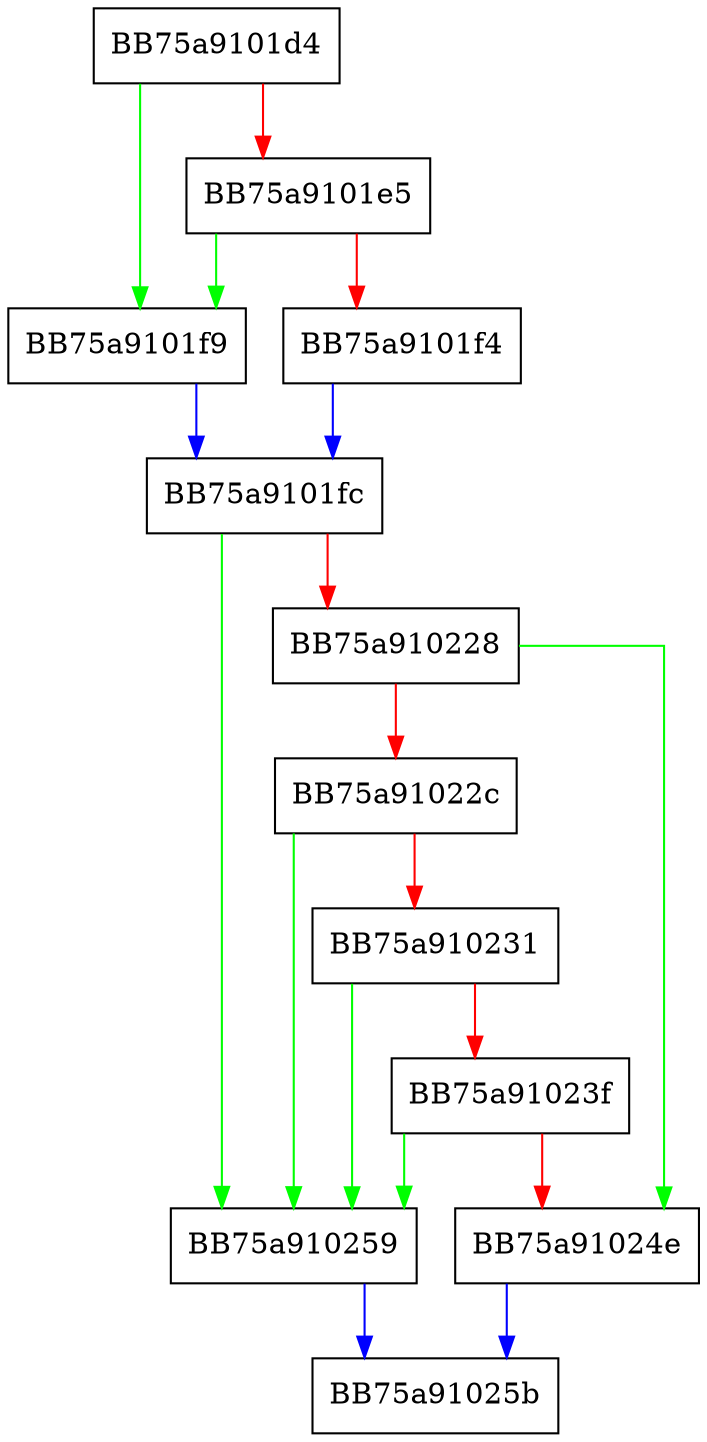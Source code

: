 digraph main_convert_iteration {
  node [shape="box"];
  graph [splines=ortho];
  BB75a9101d4 -> BB75a9101f9 [color="green"];
  BB75a9101d4 -> BB75a9101e5 [color="red"];
  BB75a9101e5 -> BB75a9101f9 [color="green"];
  BB75a9101e5 -> BB75a9101f4 [color="red"];
  BB75a9101f4 -> BB75a9101fc [color="blue"];
  BB75a9101f9 -> BB75a9101fc [color="blue"];
  BB75a9101fc -> BB75a910259 [color="green"];
  BB75a9101fc -> BB75a910228 [color="red"];
  BB75a910228 -> BB75a91024e [color="green"];
  BB75a910228 -> BB75a91022c [color="red"];
  BB75a91022c -> BB75a910259 [color="green"];
  BB75a91022c -> BB75a910231 [color="red"];
  BB75a910231 -> BB75a910259 [color="green"];
  BB75a910231 -> BB75a91023f [color="red"];
  BB75a91023f -> BB75a910259 [color="green"];
  BB75a91023f -> BB75a91024e [color="red"];
  BB75a91024e -> BB75a91025b [color="blue"];
  BB75a910259 -> BB75a91025b [color="blue"];
}